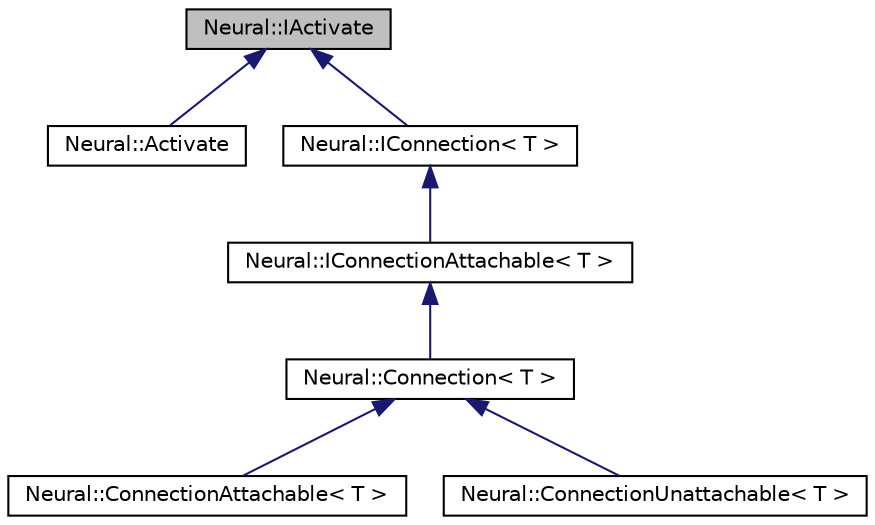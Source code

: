 digraph G
{
  edge [fontname="Helvetica",fontsize="10",labelfontname="Helvetica",labelfontsize="10"];
  node [fontname="Helvetica",fontsize="10",shape=record];
  Node1 [label="Neural::IActivate",height=0.2,width=0.4,color="black", fillcolor="grey75", style="filled" fontcolor="black"];
  Node1 -> Node2 [dir=back,color="midnightblue",fontsize="10",style="solid"];
  Node2 [label="Neural::Activate",height=0.2,width=0.4,color="black", fillcolor="white", style="filled",URL="$class_neural_1_1_activate.html"];
  Node1 -> Node3 [dir=back,color="midnightblue",fontsize="10",style="solid"];
  Node3 [label="Neural::IConnection\< T \>",height=0.2,width=0.4,color="black", fillcolor="white", style="filled",URL="$class_neural_1_1_i_connection.html"];
  Node3 -> Node4 [dir=back,color="midnightblue",fontsize="10",style="solid"];
  Node4 [label="Neural::IConnectionAttachable\< T \>",height=0.2,width=0.4,color="black", fillcolor="white", style="filled",URL="$class_neural_1_1_i_connection_attachable.html"];
  Node4 -> Node5 [dir=back,color="midnightblue",fontsize="10",style="solid"];
  Node5 [label="Neural::Connection\< T \>",height=0.2,width=0.4,color="black", fillcolor="white", style="filled",URL="$class_neural_1_1_connection.html"];
  Node5 -> Node6 [dir=back,color="midnightblue",fontsize="10",style="solid"];
  Node6 [label="Neural::ConnectionAttachable\< T \>",height=0.2,width=0.4,color="black", fillcolor="white", style="filled",URL="$class_neural_1_1_connection_attachable.html"];
  Node5 -> Node7 [dir=back,color="midnightblue",fontsize="10",style="solid"];
  Node7 [label="Neural::ConnectionUnattachable\< T \>",height=0.2,width=0.4,color="black", fillcolor="white", style="filled",URL="$class_neural_1_1_connection_unattachable.html"];
}
